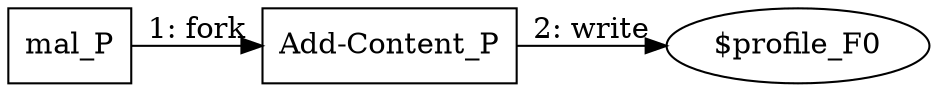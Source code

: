 digraph "T1546.013" {
rankdir="LR"
size="9"
fixedsize="false"
splines="true"
nodesep=0.3
ranksep=0
fontsize=10
overlap="scalexy"
engine= "neato"
	"mal_P" [node_type=Process shape=box]
	"Add-Content_P" [node_type=Process shape=box]
	"$profile_F0" [node_type=File shape=ellipse]
	"mal_P" -> "Add-Content_P" [label="1: fork"]
	"Add-Content_P" -> "$profile_F0" [label="2: write"]
}
